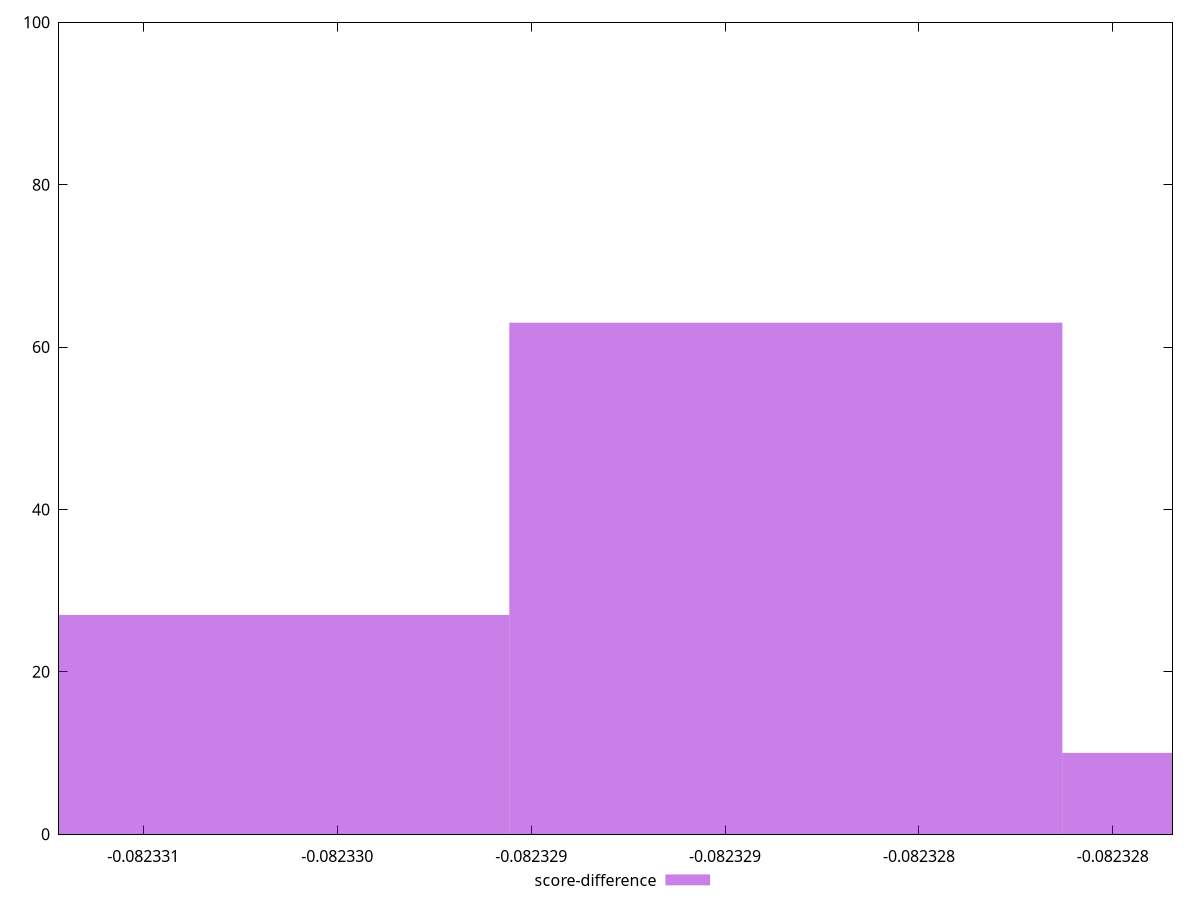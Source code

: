 reset

$scoreDifference <<EOF
-0.08232884322538524 63
-0.08232741704970963 10
-0.08233026940106083 27
EOF

set key outside below
set boxwidth 0.0000014261756756004163
set xrange [-0.08233071751475185:-0.08232784618598887]
set yrange [0:100]
set trange [0:100]
set style fill transparent solid 0.5 noborder
set terminal svg size 640, 490 enhanced background rgb 'white'
set output "reprap/total-byte-weight/samples/pages+cached+noexternal+nofonts/score-difference/histogram.svg"

plot $scoreDifference title "score-difference" with boxes

reset
